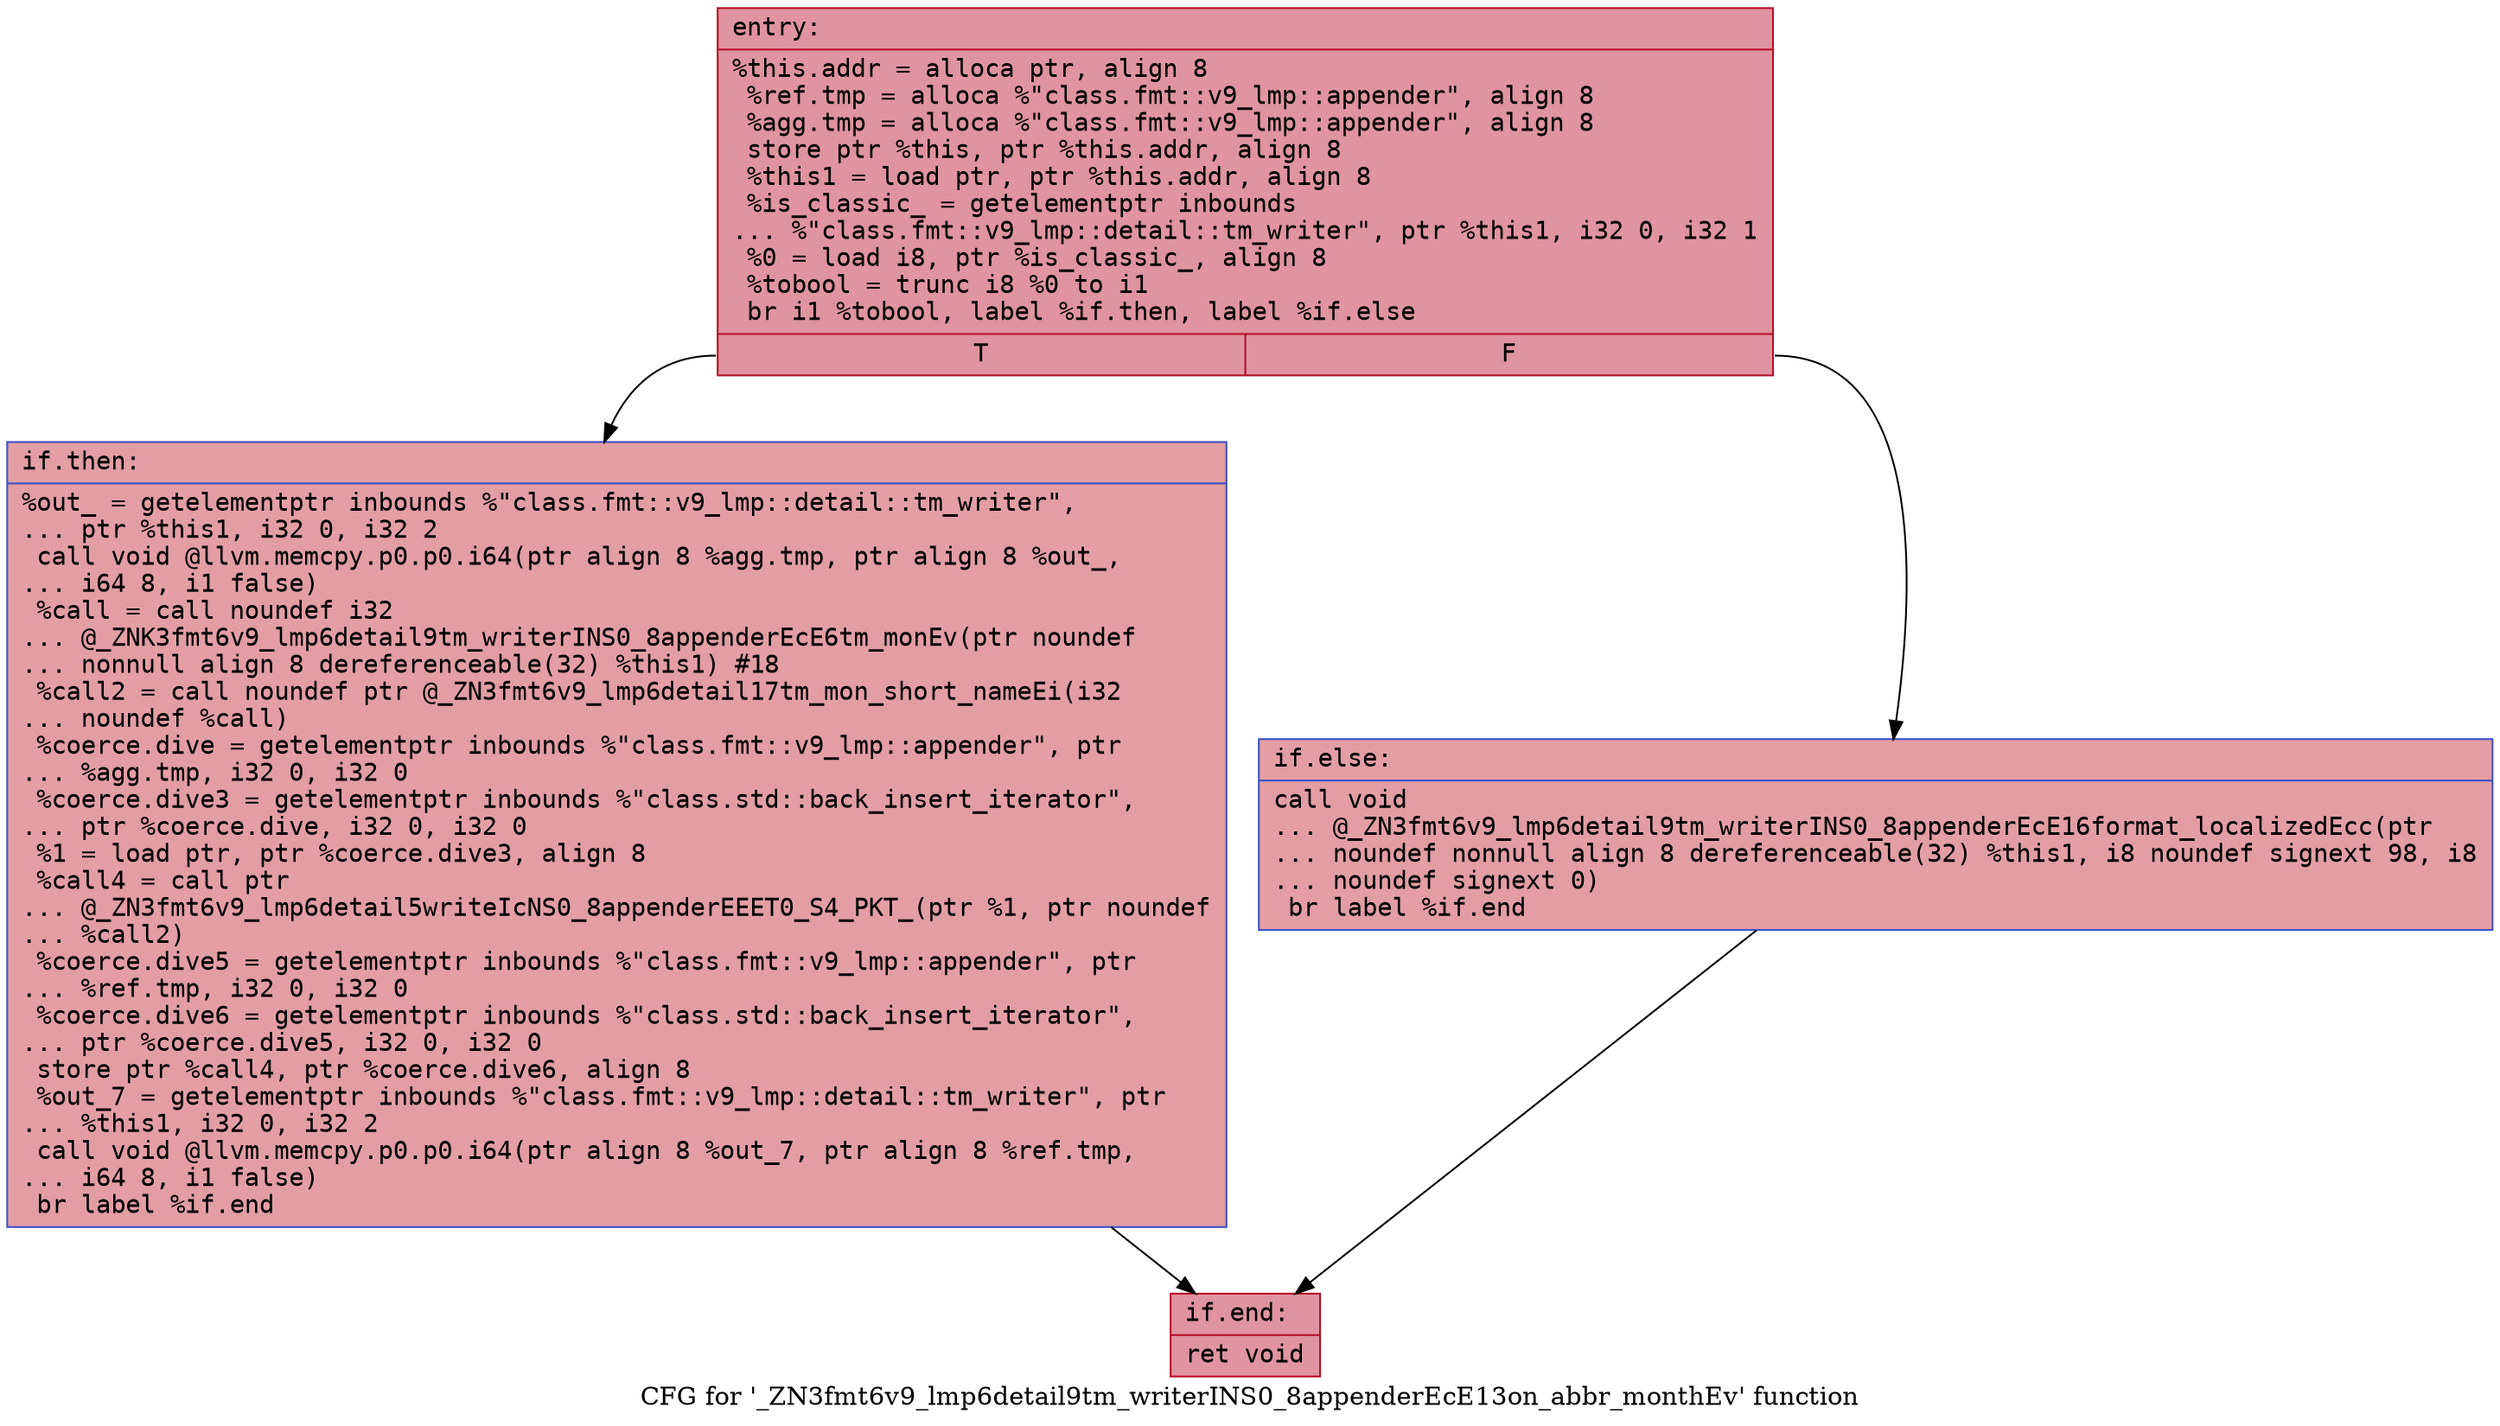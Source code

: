 digraph "CFG for '_ZN3fmt6v9_lmp6detail9tm_writerINS0_8appenderEcE13on_abbr_monthEv' function" {
	label="CFG for '_ZN3fmt6v9_lmp6detail9tm_writerINS0_8appenderEcE13on_abbr_monthEv' function";

	Node0x558416964bc0 [shape=record,color="#b70d28ff", style=filled, fillcolor="#b70d2870" fontname="Courier",label="{entry:\l|  %this.addr = alloca ptr, align 8\l  %ref.tmp = alloca %\"class.fmt::v9_lmp::appender\", align 8\l  %agg.tmp = alloca %\"class.fmt::v9_lmp::appender\", align 8\l  store ptr %this, ptr %this.addr, align 8\l  %this1 = load ptr, ptr %this.addr, align 8\l  %is_classic_ = getelementptr inbounds\l... %\"class.fmt::v9_lmp::detail::tm_writer\", ptr %this1, i32 0, i32 1\l  %0 = load i8, ptr %is_classic_, align 8\l  %tobool = trunc i8 %0 to i1\l  br i1 %tobool, label %if.then, label %if.else\l|{<s0>T|<s1>F}}"];
	Node0x558416964bc0:s0 -> Node0x558416964c10[tooltip="entry -> if.then\nProbability 50.00%" ];
	Node0x558416964bc0:s1 -> Node0x5584169652f0[tooltip="entry -> if.else\nProbability 50.00%" ];
	Node0x558416964c10 [shape=record,color="#3d50c3ff", style=filled, fillcolor="#be242e70" fontname="Courier",label="{if.then:\l|  %out_ = getelementptr inbounds %\"class.fmt::v9_lmp::detail::tm_writer\",\l... ptr %this1, i32 0, i32 2\l  call void @llvm.memcpy.p0.p0.i64(ptr align 8 %agg.tmp, ptr align 8 %out_,\l... i64 8, i1 false)\l  %call = call noundef i32\l... @_ZNK3fmt6v9_lmp6detail9tm_writerINS0_8appenderEcE6tm_monEv(ptr noundef\l... nonnull align 8 dereferenceable(32) %this1) #18\l  %call2 = call noundef ptr @_ZN3fmt6v9_lmp6detail17tm_mon_short_nameEi(i32\l... noundef %call)\l  %coerce.dive = getelementptr inbounds %\"class.fmt::v9_lmp::appender\", ptr\l... %agg.tmp, i32 0, i32 0\l  %coerce.dive3 = getelementptr inbounds %\"class.std::back_insert_iterator\",\l... ptr %coerce.dive, i32 0, i32 0\l  %1 = load ptr, ptr %coerce.dive3, align 8\l  %call4 = call ptr\l... @_ZN3fmt6v9_lmp6detail5writeIcNS0_8appenderEEET0_S4_PKT_(ptr %1, ptr noundef\l... %call2)\l  %coerce.dive5 = getelementptr inbounds %\"class.fmt::v9_lmp::appender\", ptr\l... %ref.tmp, i32 0, i32 0\l  %coerce.dive6 = getelementptr inbounds %\"class.std::back_insert_iterator\",\l... ptr %coerce.dive5, i32 0, i32 0\l  store ptr %call4, ptr %coerce.dive6, align 8\l  %out_7 = getelementptr inbounds %\"class.fmt::v9_lmp::detail::tm_writer\", ptr\l... %this1, i32 0, i32 2\l  call void @llvm.memcpy.p0.p0.i64(ptr align 8 %out_7, ptr align 8 %ref.tmp,\l... i64 8, i1 false)\l  br label %if.end\l}"];
	Node0x558416964c10 -> Node0x5584169663c0[tooltip="if.then -> if.end\nProbability 100.00%" ];
	Node0x5584169652f0 [shape=record,color="#3d50c3ff", style=filled, fillcolor="#be242e70" fontname="Courier",label="{if.else:\l|  call void\l... @_ZN3fmt6v9_lmp6detail9tm_writerINS0_8appenderEcE16format_localizedEcc(ptr\l... noundef nonnull align 8 dereferenceable(32) %this1, i8 noundef signext 98, i8\l... noundef signext 0)\l  br label %if.end\l}"];
	Node0x5584169652f0 -> Node0x5584169663c0[tooltip="if.else -> if.end\nProbability 100.00%" ];
	Node0x5584169663c0 [shape=record,color="#b70d28ff", style=filled, fillcolor="#b70d2870" fontname="Courier",label="{if.end:\l|  ret void\l}"];
}
